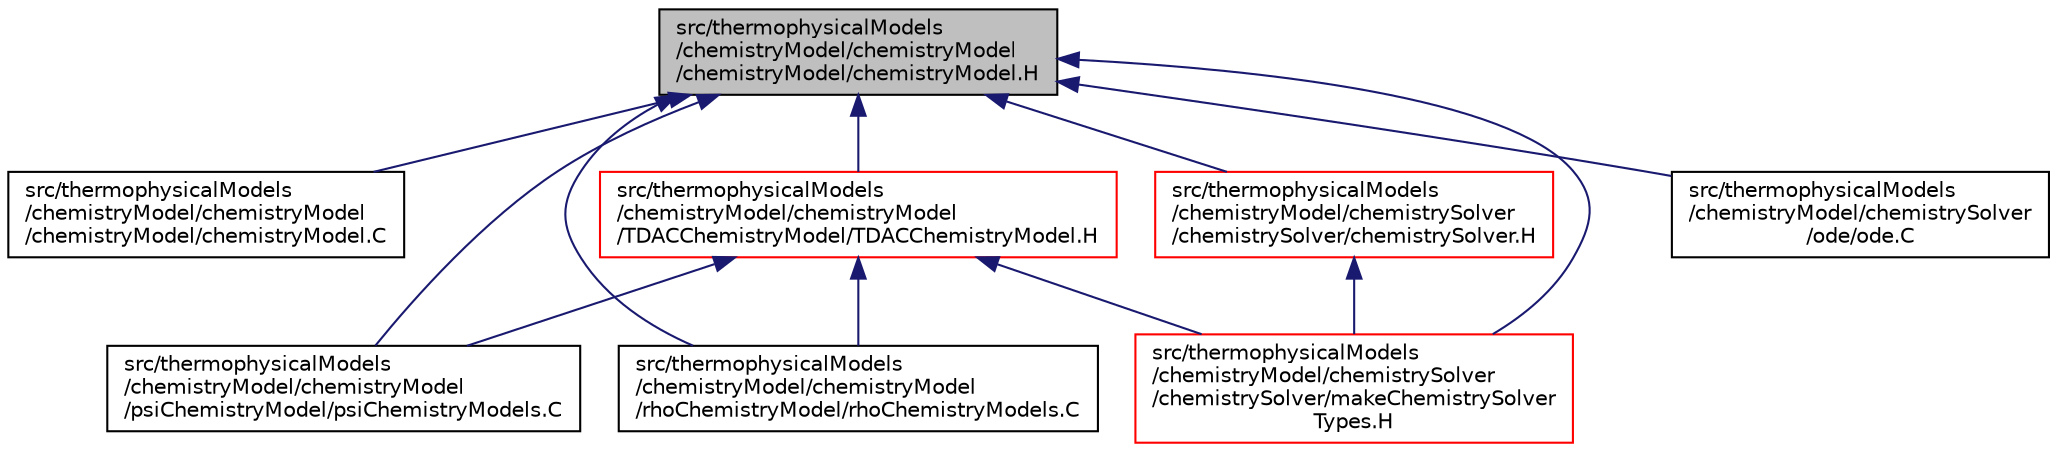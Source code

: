 digraph "src/thermophysicalModels/chemistryModel/chemistryModel/chemistryModel/chemistryModel.H"
{
  bgcolor="transparent";
  edge [fontname="Helvetica",fontsize="10",labelfontname="Helvetica",labelfontsize="10"];
  node [fontname="Helvetica",fontsize="10",shape=record];
  Node327 [label="src/thermophysicalModels\l/chemistryModel/chemistryModel\l/chemistryModel/chemistryModel.H",height=0.2,width=0.4,color="black", fillcolor="grey75", style="filled", fontcolor="black"];
  Node327 -> Node328 [dir="back",color="midnightblue",fontsize="10",style="solid",fontname="Helvetica"];
  Node328 [label="src/thermophysicalModels\l/chemistryModel/chemistryModel\l/chemistryModel/chemistryModel.C",height=0.2,width=0.4,color="black",URL="$a15803.html"];
  Node327 -> Node329 [dir="back",color="midnightblue",fontsize="10",style="solid",fontname="Helvetica"];
  Node329 [label="src/thermophysicalModels\l/chemistryModel/chemistryModel\l/psiChemistryModel/psiChemistryModels.C",height=0.2,width=0.4,color="black",URL="$a15824.html",tooltip="Creates chemistry model instances templated on the type of thermodynamics. "];
  Node327 -> Node330 [dir="back",color="midnightblue",fontsize="10",style="solid",fontname="Helvetica"];
  Node330 [label="src/thermophysicalModels\l/chemistryModel/chemistryModel\l/rhoChemistryModel/rhoChemistryModels.C",height=0.2,width=0.4,color="black",URL="$a15836.html",tooltip="Creates chemistry model instances templated on the type of thermodynamics. "];
  Node327 -> Node331 [dir="back",color="midnightblue",fontsize="10",style="solid",fontname="Helvetica"];
  Node331 [label="src/thermophysicalModels\l/chemistryModel/chemistryModel\l/TDACChemistryModel/TDACChemistryModel.H",height=0.2,width=0.4,color="red",URL="$a15953.html"];
  Node331 -> Node329 [dir="back",color="midnightblue",fontsize="10",style="solid",fontname="Helvetica"];
  Node331 -> Node330 [dir="back",color="midnightblue",fontsize="10",style="solid",fontname="Helvetica"];
  Node331 -> Node335 [dir="back",color="midnightblue",fontsize="10",style="solid",fontname="Helvetica"];
  Node335 [label="src/thermophysicalModels\l/chemistryModel/chemistrySolver\l/chemistrySolver/makeChemistrySolver\lTypes.H",height=0.2,width=0.4,color="red",URL="$a15968.html"];
  Node327 -> Node337 [dir="back",color="midnightblue",fontsize="10",style="solid",fontname="Helvetica"];
  Node337 [label="src/thermophysicalModels\l/chemistryModel/chemistrySolver\l/chemistrySolver/chemistrySolver.H",height=0.2,width=0.4,color="red",URL="$a15962.html"];
  Node337 -> Node335 [dir="back",color="midnightblue",fontsize="10",style="solid",fontname="Helvetica"];
  Node327 -> Node335 [dir="back",color="midnightblue",fontsize="10",style="solid",fontname="Helvetica"];
  Node327 -> Node346 [dir="back",color="midnightblue",fontsize="10",style="solid",fontname="Helvetica"];
  Node346 [label="src/thermophysicalModels\l/chemistryModel/chemistrySolver\l/ode/ode.C",height=0.2,width=0.4,color="black",URL="$a15983.html"];
}
